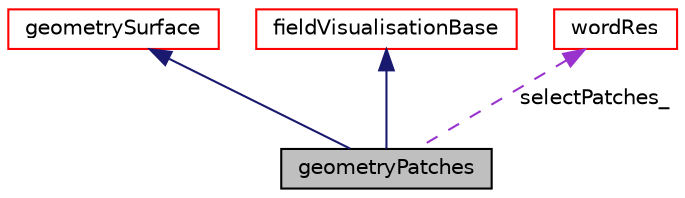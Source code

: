 digraph "geometryPatches"
{
  bgcolor="transparent";
  edge [fontname="Helvetica",fontsize="10",labelfontname="Helvetica",labelfontsize="10"];
  node [fontname="Helvetica",fontsize="10",shape=record];
  Node1 [label="geometryPatches",height=0.2,width=0.4,color="black", fillcolor="grey75", style="filled" fontcolor="black"];
  Node2 -> Node1 [dir="back",color="midnightblue",fontsize="10",style="solid",fontname="Helvetica"];
  Node2 [label="geometrySurface",height=0.2,width=0.4,color="red",URL="$classFoam_1_1functionObjects_1_1runTimePostPro_1_1geometrySurface.html",tooltip="Read and visualize surface geometry files. "];
  Node3 -> Node1 [dir="back",color="midnightblue",fontsize="10",style="solid",fontname="Helvetica"];
  Node3 [label="fieldVisualisationBase",height=0.2,width=0.4,color="red",URL="$classFoam_1_1functionObjects_1_1runTimePostPro_1_1fieldVisualisationBase.html",tooltip="Base class for scene objects. "];
  Node4 -> Node1 [dir="back",color="darkorchid3",fontsize="10",style="dashed",label=" selectPatches_" ,fontname="Helvetica"];
  Node4 [label="wordRes",height=0.2,width=0.4,color="red",URL="$classFoam_1_1wordRes.html",tooltip="A List of wordRe with additional matching capabilities. "];
}
